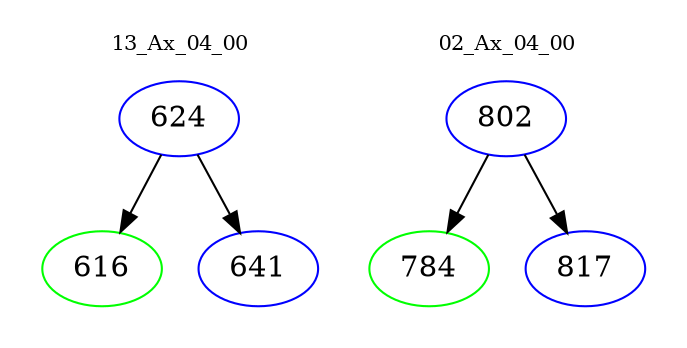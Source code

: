 digraph{
subgraph cluster_0 {
color = white
label = "13_Ax_04_00";
fontsize=10;
T0_624 [label="624", color="blue"]
T0_624 -> T0_616 [color="black"]
T0_616 [label="616", color="green"]
T0_624 -> T0_641 [color="black"]
T0_641 [label="641", color="blue"]
}
subgraph cluster_1 {
color = white
label = "02_Ax_04_00";
fontsize=10;
T1_802 [label="802", color="blue"]
T1_802 -> T1_784 [color="black"]
T1_784 [label="784", color="green"]
T1_802 -> T1_817 [color="black"]
T1_817 [label="817", color="blue"]
}
}
